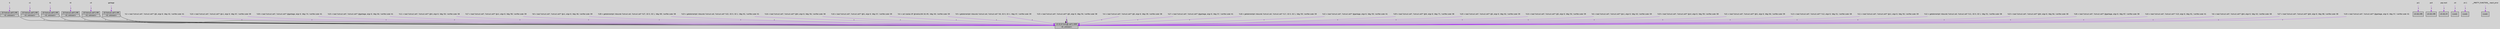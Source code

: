 digraph unnamed {
	graph [center=true, ratio=true, bgcolor=lightgray, fontname=Helvetica];
	node  [fontname=Helvetica, fontsize=11];

	Node0x165a870 [shape=record,fillcolor=gray, style=filled,label="{\{0:i32,8:%struct.cell*\}:HMR|{<s0>\<8, unknown\>}}"];
	Node0x1658830 [shape=record,fillcolor=gray, style=filled,label="{\{0:%struct.cell*\}:MR|{<s0>\<0, unknown\>}}"];
	Node0x1659b10 [shape=record,fillcolor=gray, style=filled,label="{\{0:i32\}:MR}"];
	Node0x165aa40 [shape=record,fillcolor=gray, style=filled,label="{\{0:%struct.cell*\}:MR|{<s0>\<0, unknown\>}}"];
	Node0x1661560 [shape=record,fillcolor=gray, style=filled,label="{\{0:%struct.cell*\}:MR|{<s0>\<0, unknown\>}}"];
	Node0x1661e10 [shape=record,fillcolor=gray, style=filled,label="{\{0:%struct.cell*\}:MR|{<s0>\<0, unknown\>}}"];
	Node0x1650bf0 [shape=record,fillcolor=gray, style=filled,label="{\{0:i32\}:MR}"];
	Node0x165c7f0 [shape=record,fillcolor=gray, style=filled,label="{\{0:%struct.cell*\}:MR|{<s0>\<0, unknown\>}}"];
	Node0x1658d90 [shape=record,fillcolor=gray, style=filled,label="{\{0:i32\}:M}"];
	Node0x1656640 [shape=record,fillcolor=gray, style=filled,label="{\{0:%struct.cell*\}:MR|{<s0>\<0, unknown\>}}"];
	Node0x1667b50 [shape=record,fillcolor=gray, style=filled,label="{\{void\}:}"];
	Node0x1669e60 [shape=record,fillcolor=gray, style=filled,label="{\{void\}:}"];
	Node0x1661b80 [shape=record,fillcolor=gray, style=filled,label="{\{void\}:}"];
	Node0x1615158 [shape=plaintext, label ="  %2 = load %struct.cell*, %struct.cell** @S, align 8, !dbg !42, !verifier.code !41"];
	Node0x1615158 -> Node0x165a870[arrowtail=tee,label="0",fontsize=8,color=purple];
	Node0x1612538 [shape=plaintext, label ="  %24 = load %struct.cell*, %struct.cell** @x1, align 8, !dbg !67, !verifier.code !39"];
	Node0x1612538 -> Node0x165a870[arrowtail=tee,label="0",fontsize=8,color=purple];
	Node0x16173b8 [shape=plaintext, label ="  %30 = load %struct.cell*, %struct.cell** @garbage, align 8, !dbg !74, !verifier.code !41"];
	Node0x16173b8 -> Node0x165a870[arrowtail=tee,label="0",fontsize=8,color=purple];
	Node0x16164f8 [shape=plaintext, label ="  %25 = load %struct.cell*, %struct.cell** @garbage, align 8, !dbg !64, !verifier.code !41"];
	Node0x16164f8 -> Node0x165a870[arrowtail=tee,label="0",fontsize=8,color=purple];
	Node0x16135e8 [shape=plaintext, label ="  %11 = load %struct.cell*, %struct.cell** @t4, align 8, !dbg !50, !verifier.code !38"];
	Node0x16135e8 -> Node0x165a870[arrowtail=tee,label="0",fontsize=8,color=purple];
	Node0x1606348 [shape=plaintext, label ="S"];
	Node0x1606348 -> Node0x1658830[arrowtail=tee,label="0",fontsize=8,color=purple];
	Node0x1611898 [shape=plaintext, label ="  %17 = load %struct.cell*, %struct.cell** @x1, align 8, !dbg !58, !verifier.code !39"];
	Node0x1611898 -> Node0x165a870[arrowtail=tee,label="0",fontsize=8,color=purple];
	Node0x16110f8 [shape=plaintext, label ="  %8 = load %struct.cell*, %struct.cell** @x1, align 8, !dbg !46, !verifier.code !39"];
	Node0x16110f8 -> Node0x165a870[arrowtail=tee,label="0",fontsize=8,color=purple];
	Node0x1614298 [shape=plaintext, label ="  %28 = getelementptr inbounds %struct.cell, %struct.cell* %27, i32 0, i32 1, !dbg !69, !verifier.code !38"];
	Node0x1614298 -> Node0x165a870[arrowtail=tee,label="8",fontsize=8,color=purple];
	Node0x1616378 [shape=plaintext, label ="  %23 = getelementptr inbounds %struct.cell, %struct.cell* %22, i32 0, i32 1, !dbg !61, !verifier.code !41"];
	Node0x1616378 -> Node0x165a870[arrowtail=tee,label="8",fontsize=8,color=purple];
	Node0x1613978 [shape=plaintext, label ="  %16 = load %struct.cell*, %struct.cell** @t4, align 8, !dbg !56, !verifier.code !38"];
	Node0x1613978 -> Node0x165a870[arrowtail=tee,label="0",fontsize=8,color=purple];
	Node0x1611808 [shape=plaintext, label ="  %16 = load %struct.cell*, %struct.cell** @t1, align 8, !dbg !57, !verifier.code !39"];
	Node0x1611808 -> Node0x165a870[arrowtail=tee,label="0",fontsize=8,color=purple];
	Node0x1605608 [shape=plaintext, label =".str"];
	Node0x1605608 -> Node0x1667b50[arrowtail=tee,label="0",fontsize=8,color=purple];
	Node0x1610d40 [shape=plaintext, label ="  %4 = call noalias i8* @malloc(i64 16) #5, !dbg !40, !verifier.code !39"];
	Node0x1610d40 -> Node0x165a870[arrowtail=tee,label="0",fontsize=8,color=purple];
	Node0x16111b8 [shape=plaintext, label ="  %9 = getelementptr inbounds %struct.cell, %struct.cell* %8, i32 0, i32 1, !dbg !47, !verifier.code !39"];
	Node0x16111b8 -> Node0x165a870[arrowtail=tee,label="8",fontsize=8,color=purple];
	Node0x16138e8 [shape=plaintext, label ="  %15 = load %struct.cell*, %struct.cell** @S, align 8, !dbg !54, !verifier.code !38"];
	Node0x16138e8 -> Node0x165a870[arrowtail=tee,label="0",fontsize=8,color=purple];
	Node0x1608548 [shape=plaintext, label ="t4"];
	Node0x1608548 -> Node0x1661e10[arrowtail=tee,label="0",fontsize=8,color=purple];
	Node0x16130e8 [shape=plaintext, label ="  %4 = load %struct.cell*, %struct.cell** @S, align 8, !dbg !39, !verifier.code !38"];
	Node0x16130e8 -> Node0x165a870[arrowtail=tee,label="0",fontsize=8,color=purple];
	Node0x1615ba8 [shape=plaintext, label ="  %27 = load %struct.cell*, %struct.cell** @garbage, align 8, !dbg !57, !verifier.code !41"];
	Node0x1615ba8 -> Node0x165a870[arrowtail=tee,label="0",fontsize=8,color=purple];
	Node0x1611958 [shape=plaintext, label ="  %18 = getelementptr inbounds %struct.cell, %struct.cell* %17, i32 0, i32 1, !dbg !59, !verifier.code !39"];
	Node0x1611958 -> Node0x165a870[arrowtail=tee,label="8",fontsize=8,color=purple];
	Node0x1606288 [shape=plaintext, label ="pc4"];
	Node0x1606288 -> Node0x1650bf0[arrowtail=tee,label="0",fontsize=8,color=purple];
	Node0x16162b8 [shape=plaintext, label ="  %22 = load %struct.cell*, %struct.cell** @garbage, align 8, !dbg !59, !verifier.code !41"];
	Node0x16162b8 -> Node0x165a870[arrowtail=tee,label="0",fontsize=8,color=purple];
	Node0x16085c8 [shape=plaintext, label ="x4"];
	Node0x16085c8 -> Node0x165c7f0[arrowtail=tee,label="0",fontsize=8,color=purple];
	Node0x16143e8 [shape=plaintext, label ="  %29 = load %struct.cell*, %struct.cell** @t4, align 8, !dbg !71, !verifier.code !38"];
	Node0x16143e8 -> Node0x165a870[arrowtail=tee,label="0",fontsize=8,color=purple];
	Node0x1605ce8 [shape=plaintext, label ="pc1"];
	Node0x1605ce8 -> Node0x1659b10[arrowtail=tee,label="0",fontsize=8,color=purple];
	Node0x1605758 [shape=plaintext, label =".str.1"];
	Node0x1605758 -> Node0x1669e60[arrowtail=tee,label="0",fontsize=8,color=purple];
	Node0x1608238 [shape=plaintext, label ="__PRETTY_FUNCTION__.reach_error"];
	Node0x1608238 -> Node0x1661b80[arrowtail=tee,label="0",fontsize=8,color=purple];
	Node0x1612348 [shape=plaintext, label ="  %20 = load %struct.cell*, %struct.cell** @S, align 8, !dbg !62, !verifier.code !39"];
	Node0x1612348 -> Node0x165a870[arrowtail=tee,label="0",fontsize=8,color=purple];
	Node0x1608648 [shape=plaintext, label ="pop.res4"];
	Node0x1608648 -> Node0x1658d90[arrowtail=tee,label="0",fontsize=8,color=purple];
	Node0x1611638 [shape=plaintext, label ="  %14 = load %struct.cell*, %struct.cell** @S, align 8, !dbg !54, !verifier.code !39"];
	Node0x1611638 -> Node0x165a870[arrowtail=tee,label="0",fontsize=8,color=purple];
	Node0x1610ee8 [shape=plaintext, label ="  %6 = load %struct.cell*, %struct.cell** @x1, align 8, !dbg !43, !verifier.code !39"];
	Node0x1610ee8 -> Node0x165a870[arrowtail=tee,label="0",fontsize=8,color=purple];
	Node0x16082b8 [shape=plaintext, label ="x1"];
	Node0x16082b8 -> Node0x165aa40[arrowtail=tee,label="0",fontsize=8,color=purple];
	Node0x1613b68 [shape=plaintext, label ="  %19 = load %struct.cell*, %struct.cell** @x4, align 8, !dbg !59, !verifier.code !38"];
	Node0x1613b68 -> Node0x165a870[arrowtail=tee,label="0",fontsize=8,color=purple];
	Node0x16123d8 [shape=plaintext, label ="  %21 = load %struct.cell*, %struct.cell** @t1, align 8, !dbg !64, !verifier.code !39"];
	Node0x16123d8 -> Node0x165a870[arrowtail=tee,label="0",fontsize=8,color=purple];
	Node0x1613748 [shape=plaintext, label ="  %13 = load %struct.cell*, %struct.cell** %12, align 8, !dbg !51, !verifier.code !38"];
	Node0x1613748 -> Node0x165a870[arrowtail=tee,label="0",fontsize=8,color=purple];
	Node0x1611398 [shape=plaintext, label ="  %11 = load %struct.cell*, %struct.cell** @x1, align 8, !dbg !50, !verifier.code !39"];
	Node0x1611398 -> Node0x165a870[arrowtail=tee,label="0",fontsize=8,color=purple];
	Node0x16136a8 [shape=plaintext, label ="  %12 = getelementptr inbounds %struct.cell, %struct.cell* %11, i32 0, i32 1, !dbg !51, !verifier.code !38"];
	Node0x16136a8 -> Node0x165a870[arrowtail=tee,label="8",fontsize=8,color=purple];
	Node0x1608338 [shape=plaintext, label ="t1"];
	Node0x1608338 -> Node0x1661560[arrowtail=tee,label="0",fontsize=8,color=purple];
	Node0x1613ed8 [shape=plaintext, label ="  %23 = load %struct.cell*, %struct.cell** @t4, align 8, !dbg !64, !verifier.code !38"];
	Node0x1613ed8 -> Node0x165a870[arrowtail=tee,label="0",fontsize=8,color=purple];
	Node0x1614148 [shape=plaintext, label ="  %26 = load %struct.cell*, %struct.cell** @garbage, align 8, !dbg !67, !verifier.code !38"];
	Node0x1614148 -> Node0x165a870[arrowtail=tee,label="0",fontsize=8,color=purple];
	Node0x1605588 [shape=plaintext, label ="garbage"];
	Node0x1605588 -> Node0x1656640[arrowtail=tee,label="0",fontsize=8,color=purple];
	Node0x1616418 [shape=plaintext, label ="  %24 = load %struct.cell*, %struct.cell** %23, align 8, !dbg !61, !verifier.code !41"];
	Node0x1616418 -> Node0x165a870[arrowtail=tee,label="0",fontsize=8,color=purple];
	Node0x16132b8 [shape=plaintext, label ="  %6 = load %struct.cell*, %struct.cell** @t4, align 8, !dbg !43, !verifier.code !38"];
	Node0x16132b8 -> Node0x165a870[arrowtail=tee,label="0",fontsize=8,color=purple];
	Node0x16141d8 [shape=plaintext, label ="  %27 = load %struct.cell*, %struct.cell** @t4, align 8, !dbg !68, !verifier.code !38"];
	Node0x16141d8 -> Node0x165a870[arrowtail=tee,label="0",fontsize=8,color=purple];
	Node0x1615018 [shape=plaintext, label ="  %19 = load %struct.cell*, %struct.cell** @garbage, align 8, !dbg !57, !verifier.code !41"];
	Node0x1615018 -> Node0x165a870[arrowtail=tee,label="0",fontsize=8,color=purple];
	Node0x165a870:s0 -> Node0x165a870[arrowtail=tee,label="0",fontsize=8];
	Node0x1658830:s0 -> Node0x165a870[arrowtail=tee,label="0",fontsize=8];
	Node0x165aa40:s0 -> Node0x165a870[arrowtail=tee,label="0",fontsize=8];
	Node0x1661560:s0 -> Node0x165a870[arrowtail=tee,label="0",fontsize=8];
	Node0x1661e10:s0 -> Node0x165a870[arrowtail=tee,label="0",fontsize=8];
	Node0x165c7f0:s0 -> Node0x165a870[arrowtail=tee,label="0",fontsize=8];
	Node0x1656640:s0 -> Node0x165a870[arrowtail=tee,label="0",fontsize=8];
}
